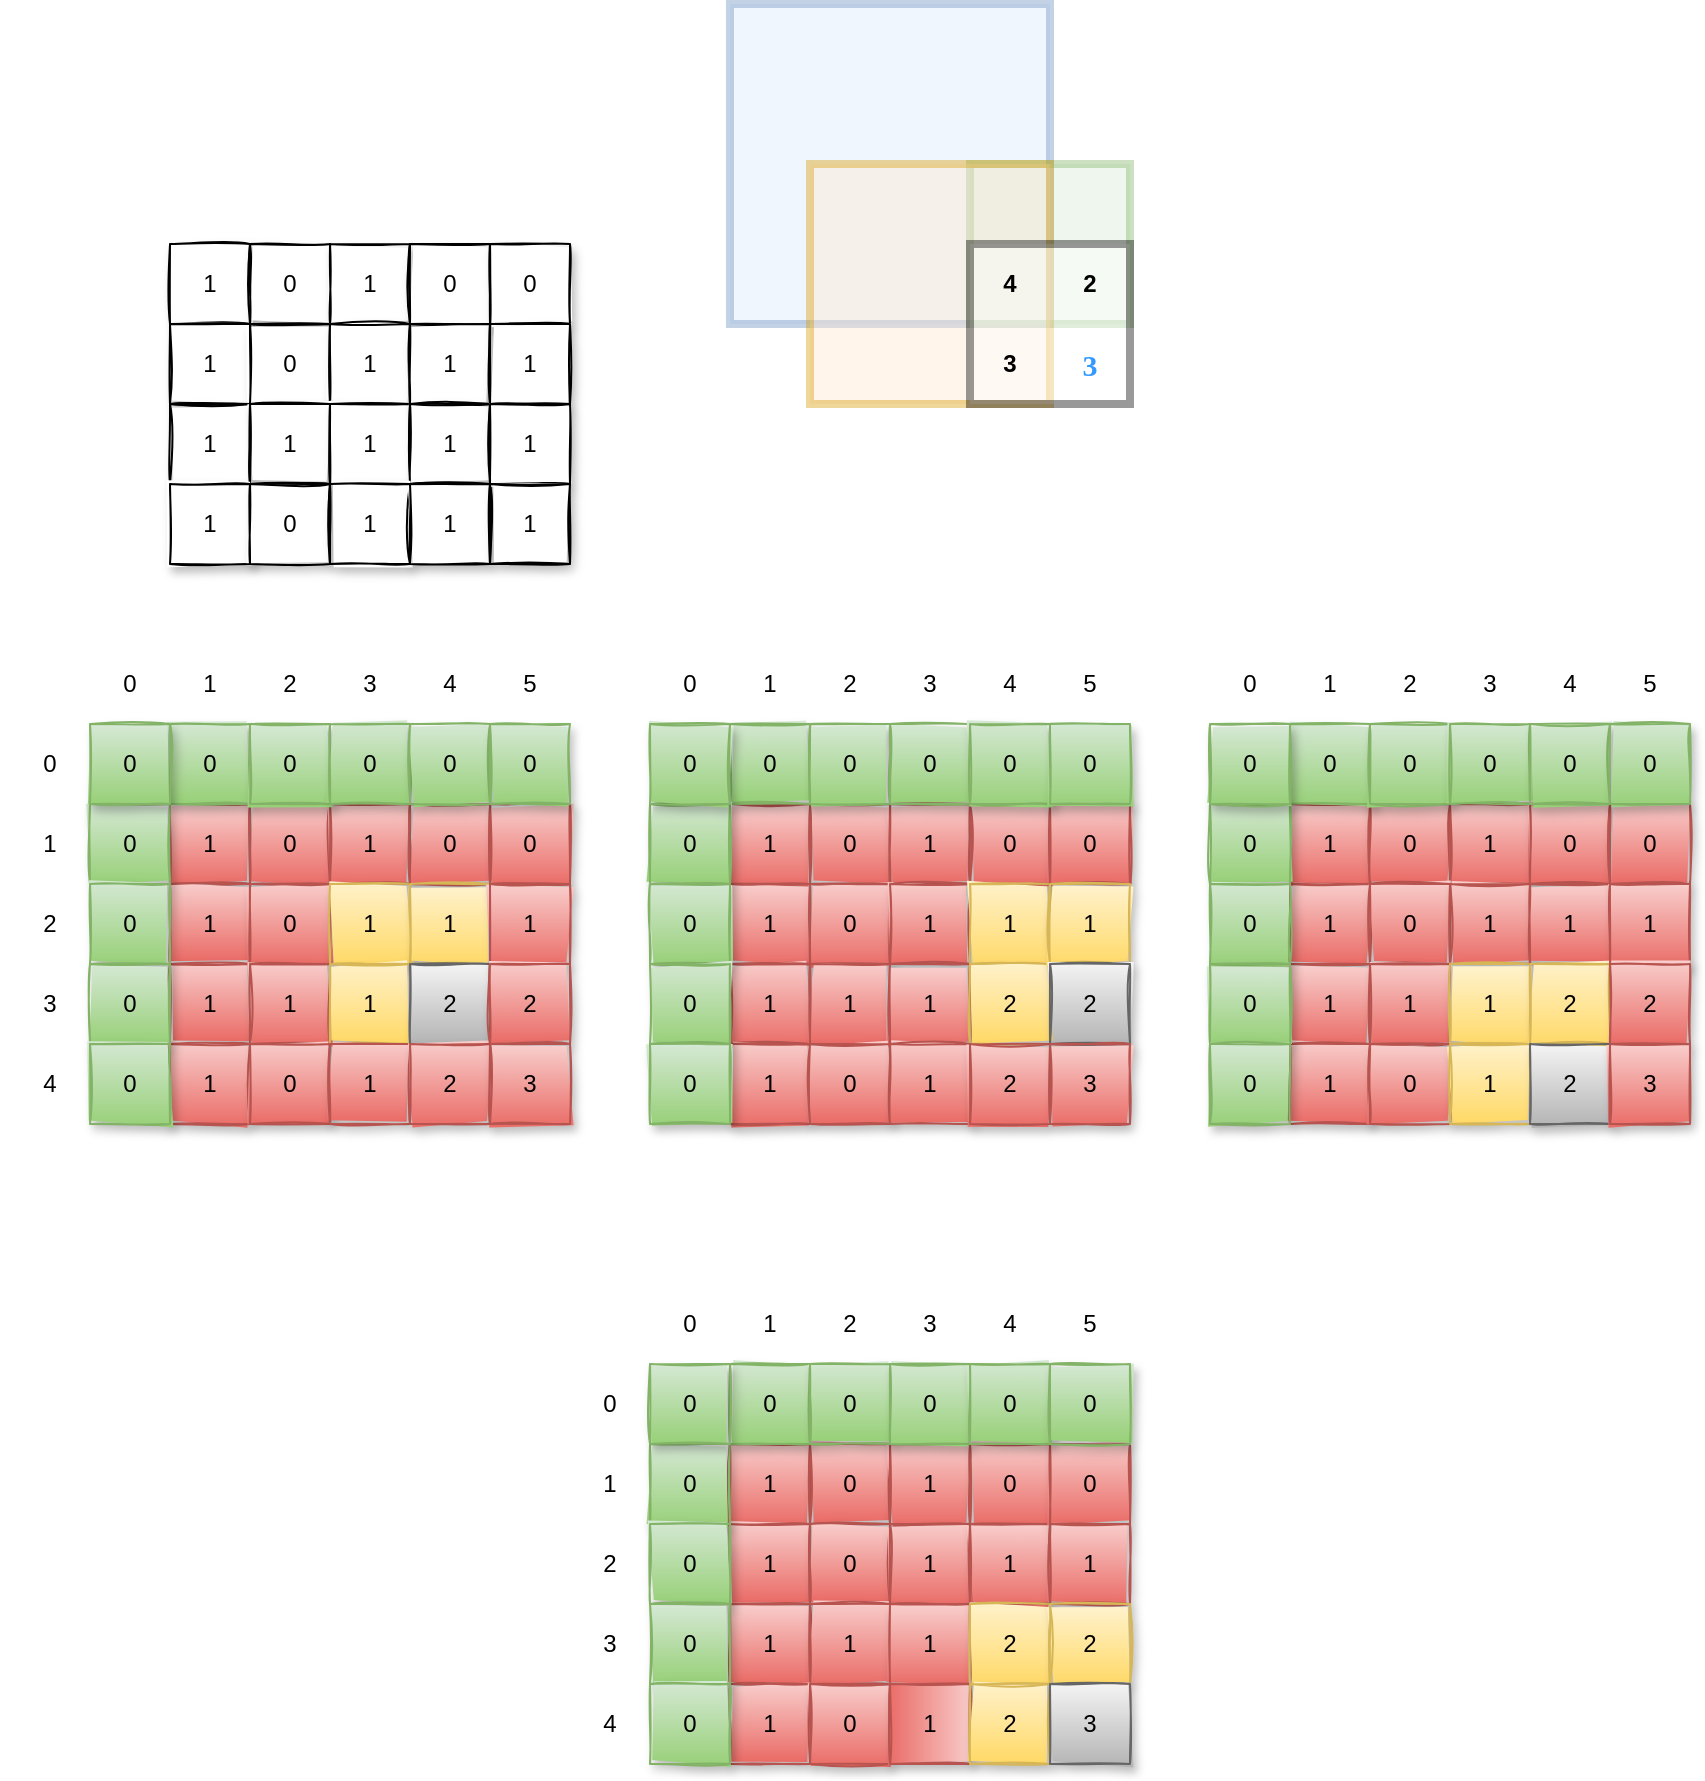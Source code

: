 <mxfile version="15.9.1" type="github">
  <diagram id="dqWJYfsdwivpEV-MMZth" name="第 1 页">
    <mxGraphModel dx="1042" dy="1843" grid="1" gridSize="10" guides="1" tooltips="1" connect="1" arrows="1" fold="1" page="1" pageScale="1" pageWidth="827" pageHeight="1169" math="0" shadow="0">
      <root>
        <mxCell id="0" />
        <mxCell id="1" parent="0" />
        <mxCell id="wx2qx-JsSSp1wpRwgON2-41" value="1" style="rounded=0;whiteSpace=wrap;html=1;shadow=1;sketch=1;glass=0;" vertex="1" parent="1">
          <mxGeometry x="160" y="120" width="40" height="40" as="geometry" />
        </mxCell>
        <mxCell id="wx2qx-JsSSp1wpRwgON2-42" value="0" style="rounded=0;whiteSpace=wrap;html=1;shadow=1;sketch=1;glass=0;" vertex="1" parent="1">
          <mxGeometry x="200" y="120" width="40" height="40" as="geometry" />
        </mxCell>
        <mxCell id="wx2qx-JsSSp1wpRwgON2-43" value="1" style="rounded=0;whiteSpace=wrap;html=1;shadow=1;sketch=1;glass=0;" vertex="1" parent="1">
          <mxGeometry x="240" y="120" width="40" height="40" as="geometry" />
        </mxCell>
        <mxCell id="wx2qx-JsSSp1wpRwgON2-44" value="1" style="rounded=0;whiteSpace=wrap;html=1;shadow=1;sketch=1;glass=0;" vertex="1" parent="1">
          <mxGeometry x="160" y="160" width="40" height="40" as="geometry" />
        </mxCell>
        <mxCell id="wx2qx-JsSSp1wpRwgON2-45" value="0" style="rounded=0;whiteSpace=wrap;html=1;shadow=1;sketch=1;glass=0;" vertex="1" parent="1">
          <mxGeometry x="200" y="160" width="40" height="40" as="geometry" />
        </mxCell>
        <mxCell id="wx2qx-JsSSp1wpRwgON2-46" value="1" style="rounded=0;whiteSpace=wrap;html=1;shadow=1;sketch=1;glass=0;" vertex="1" parent="1">
          <mxGeometry x="240" y="160" width="40" height="40" as="geometry" />
        </mxCell>
        <mxCell id="wx2qx-JsSSp1wpRwgON2-47" value="1" style="rounded=0;whiteSpace=wrap;html=1;shadow=1;sketch=1;glass=0;" vertex="1" parent="1">
          <mxGeometry x="160" y="200" width="40" height="40" as="geometry" />
        </mxCell>
        <mxCell id="wx2qx-JsSSp1wpRwgON2-48" value="1" style="rounded=0;whiteSpace=wrap;html=1;shadow=1;sketch=1;glass=0;" vertex="1" parent="1">
          <mxGeometry x="200" y="200" width="40" height="40" as="geometry" />
        </mxCell>
        <mxCell id="wx2qx-JsSSp1wpRwgON2-49" value="1" style="rounded=0;whiteSpace=wrap;html=1;shadow=1;sketch=1;glass=0;" vertex="1" parent="1">
          <mxGeometry x="240" y="200" width="40" height="40" as="geometry" />
        </mxCell>
        <mxCell id="wx2qx-JsSSp1wpRwgON2-50" value="0" style="rounded=0;whiteSpace=wrap;html=1;shadow=1;sketch=1;glass=0;" vertex="1" parent="1">
          <mxGeometry x="280" y="120" width="40" height="40" as="geometry" />
        </mxCell>
        <mxCell id="wx2qx-JsSSp1wpRwgON2-51" value="1" style="rounded=0;whiteSpace=wrap;html=1;shadow=1;sketch=1;glass=0;" vertex="1" parent="1">
          <mxGeometry x="280" y="160" width="40" height="40" as="geometry" />
        </mxCell>
        <mxCell id="wx2qx-JsSSp1wpRwgON2-52" value="1" style="rounded=0;whiteSpace=wrap;html=1;shadow=1;sketch=1;glass=0;" vertex="1" parent="1">
          <mxGeometry x="280" y="200" width="40" height="40" as="geometry" />
        </mxCell>
        <mxCell id="wx2qx-JsSSp1wpRwgON2-53" value="1" style="rounded=0;whiteSpace=wrap;html=1;shadow=1;sketch=1;glass=0;" vertex="1" parent="1">
          <mxGeometry x="160" y="240" width="40" height="40" as="geometry" />
        </mxCell>
        <mxCell id="wx2qx-JsSSp1wpRwgON2-54" value="0" style="rounded=0;whiteSpace=wrap;html=1;shadow=1;sketch=1;glass=0;" vertex="1" parent="1">
          <mxGeometry x="200" y="240" width="40" height="40" as="geometry" />
        </mxCell>
        <mxCell id="wx2qx-JsSSp1wpRwgON2-55" value="1" style="rounded=0;whiteSpace=wrap;html=1;shadow=1;sketch=1;glass=0;" vertex="1" parent="1">
          <mxGeometry x="240" y="240" width="40" height="40" as="geometry" />
        </mxCell>
        <mxCell id="wx2qx-JsSSp1wpRwgON2-56" value="1" style="rounded=0;whiteSpace=wrap;html=1;shadow=1;sketch=1;glass=0;" vertex="1" parent="1">
          <mxGeometry x="280" y="240" width="40" height="40" as="geometry" />
        </mxCell>
        <mxCell id="wx2qx-JsSSp1wpRwgON2-57" value="0" style="rounded=0;whiteSpace=wrap;html=1;shadow=1;sketch=1;glass=0;" vertex="1" parent="1">
          <mxGeometry x="320" y="120" width="40" height="40" as="geometry" />
        </mxCell>
        <mxCell id="wx2qx-JsSSp1wpRwgON2-58" value="1" style="rounded=0;whiteSpace=wrap;html=1;shadow=1;sketch=1;glass=0;" vertex="1" parent="1">
          <mxGeometry x="320" y="160" width="40" height="40" as="geometry" />
        </mxCell>
        <mxCell id="wx2qx-JsSSp1wpRwgON2-59" value="1" style="rounded=0;whiteSpace=wrap;html=1;shadow=1;sketch=1;glass=0;" vertex="1" parent="1">
          <mxGeometry x="320" y="200" width="40" height="40" as="geometry" />
        </mxCell>
        <mxCell id="wx2qx-JsSSp1wpRwgON2-63" value="1" style="rounded=0;whiteSpace=wrap;html=1;shadow=1;sketch=1;glass=0;" vertex="1" parent="1">
          <mxGeometry x="320" y="240" width="40" height="40" as="geometry" />
        </mxCell>
        <mxCell id="wx2qx-JsSSp1wpRwgON2-75" value="1" style="rounded=0;whiteSpace=wrap;html=1;shadow=1;sketch=1;glass=0;fillColor=#f8cecc;gradientColor=#ea6b66;strokeColor=#b85450;" vertex="1" parent="1">
          <mxGeometry x="160" y="400" width="40" height="40" as="geometry" />
        </mxCell>
        <mxCell id="wx2qx-JsSSp1wpRwgON2-76" value="0" style="rounded=0;whiteSpace=wrap;html=1;shadow=1;sketch=1;glass=0;fillColor=#f8cecc;gradientColor=#ea6b66;strokeColor=#b85450;" vertex="1" parent="1">
          <mxGeometry x="200" y="400" width="40" height="40" as="geometry" />
        </mxCell>
        <mxCell id="wx2qx-JsSSp1wpRwgON2-77" value="1" style="rounded=0;whiteSpace=wrap;html=1;shadow=1;sketch=1;glass=0;fillColor=#f8cecc;gradientColor=#ea6b66;strokeColor=#b85450;" vertex="1" parent="1">
          <mxGeometry x="240" y="400" width="40" height="40" as="geometry" />
        </mxCell>
        <mxCell id="wx2qx-JsSSp1wpRwgON2-78" value="1" style="rounded=0;whiteSpace=wrap;html=1;shadow=1;sketch=1;glass=0;fillColor=#f8cecc;gradientColor=#ea6b66;strokeColor=#b85450;" vertex="1" parent="1">
          <mxGeometry x="160" y="440" width="40" height="40" as="geometry" />
        </mxCell>
        <mxCell id="wx2qx-JsSSp1wpRwgON2-79" value="0" style="rounded=0;whiteSpace=wrap;html=1;shadow=1;sketch=1;glass=0;fillColor=#f8cecc;gradientColor=#ea6b66;strokeColor=#b85450;" vertex="1" parent="1">
          <mxGeometry x="200" y="440" width="40" height="40" as="geometry" />
        </mxCell>
        <mxCell id="wx2qx-JsSSp1wpRwgON2-80" value="1" style="rounded=0;whiteSpace=wrap;html=1;shadow=1;sketch=1;glass=0;fillColor=#fff2cc;gradientColor=#ffd966;strokeColor=#d6b656;" vertex="1" parent="1">
          <mxGeometry x="240" y="440" width="40" height="40" as="geometry" />
        </mxCell>
        <mxCell id="wx2qx-JsSSp1wpRwgON2-81" value="1" style="rounded=0;whiteSpace=wrap;html=1;shadow=1;sketch=1;glass=0;fillColor=#f8cecc;gradientColor=#ea6b66;strokeColor=#b85450;" vertex="1" parent="1">
          <mxGeometry x="160" y="480" width="40" height="40" as="geometry" />
        </mxCell>
        <mxCell id="wx2qx-JsSSp1wpRwgON2-82" value="1" style="rounded=0;whiteSpace=wrap;html=1;shadow=1;sketch=1;glass=0;fillColor=#f8cecc;gradientColor=#ea6b66;strokeColor=#b85450;" vertex="1" parent="1">
          <mxGeometry x="200" y="480" width="40" height="40" as="geometry" />
        </mxCell>
        <mxCell id="wx2qx-JsSSp1wpRwgON2-83" value="1" style="rounded=0;whiteSpace=wrap;html=1;shadow=1;sketch=1;glass=0;fillColor=#fff2cc;gradientColor=#ffd966;strokeColor=#d6b656;" vertex="1" parent="1">
          <mxGeometry x="240" y="480" width="40" height="40" as="geometry" />
        </mxCell>
        <mxCell id="wx2qx-JsSSp1wpRwgON2-84" value="0" style="rounded=0;whiteSpace=wrap;html=1;shadow=1;sketch=1;glass=0;fillColor=#f8cecc;gradientColor=#ea6b66;strokeColor=#b85450;" vertex="1" parent="1">
          <mxGeometry x="280" y="400" width="40" height="40" as="geometry" />
        </mxCell>
        <mxCell id="wx2qx-JsSSp1wpRwgON2-85" value="1" style="rounded=0;whiteSpace=wrap;html=1;shadow=1;sketch=1;glass=0;fillColor=#fff2cc;gradientColor=#ffd966;strokeColor=#d6b656;" vertex="1" parent="1">
          <mxGeometry x="280" y="440" width="40" height="40" as="geometry" />
        </mxCell>
        <mxCell id="wx2qx-JsSSp1wpRwgON2-86" value="2" style="rounded=0;whiteSpace=wrap;html=1;shadow=1;sketch=1;glass=0;fillColor=#f5f5f5;gradientColor=#b3b3b3;strokeColor=#666666;" vertex="1" parent="1">
          <mxGeometry x="280" y="480" width="40" height="40" as="geometry" />
        </mxCell>
        <mxCell id="wx2qx-JsSSp1wpRwgON2-87" value="1" style="rounded=0;whiteSpace=wrap;html=1;shadow=1;sketch=1;glass=0;fillColor=#f8cecc;gradientColor=#ea6b66;strokeColor=#b85450;" vertex="1" parent="1">
          <mxGeometry x="160" y="520" width="40" height="40" as="geometry" />
        </mxCell>
        <mxCell id="wx2qx-JsSSp1wpRwgON2-88" value="0" style="rounded=0;whiteSpace=wrap;html=1;shadow=1;sketch=1;glass=0;fillColor=#f8cecc;gradientColor=#ea6b66;strokeColor=#b85450;" vertex="1" parent="1">
          <mxGeometry x="200" y="520" width="40" height="40" as="geometry" />
        </mxCell>
        <mxCell id="wx2qx-JsSSp1wpRwgON2-89" value="1" style="rounded=0;whiteSpace=wrap;html=1;shadow=1;sketch=1;glass=0;fillColor=#f8cecc;gradientColor=#ea6b66;strokeColor=#b85450;" vertex="1" parent="1">
          <mxGeometry x="240" y="520" width="40" height="40" as="geometry" />
        </mxCell>
        <mxCell id="wx2qx-JsSSp1wpRwgON2-90" value="2" style="rounded=0;whiteSpace=wrap;html=1;shadow=1;sketch=1;glass=0;fillColor=#f8cecc;gradientColor=#ea6b66;strokeColor=#b85450;" vertex="1" parent="1">
          <mxGeometry x="280" y="520" width="40" height="40" as="geometry" />
        </mxCell>
        <mxCell id="wx2qx-JsSSp1wpRwgON2-91" value="0" style="rounded=0;whiteSpace=wrap;html=1;shadow=1;sketch=1;glass=0;fillColor=#f8cecc;gradientColor=#ea6b66;strokeColor=#b85450;" vertex="1" parent="1">
          <mxGeometry x="320" y="400" width="40" height="40" as="geometry" />
        </mxCell>
        <mxCell id="wx2qx-JsSSp1wpRwgON2-92" value="1" style="rounded=0;whiteSpace=wrap;html=1;shadow=1;sketch=1;glass=0;fillColor=#f8cecc;gradientColor=#ea6b66;strokeColor=#b85450;" vertex="1" parent="1">
          <mxGeometry x="320" y="440" width="40" height="40" as="geometry" />
        </mxCell>
        <mxCell id="wx2qx-JsSSp1wpRwgON2-93" value="2" style="rounded=0;whiteSpace=wrap;html=1;shadow=1;sketch=1;glass=0;fillColor=#f8cecc;gradientColor=#ea6b66;strokeColor=#b85450;" vertex="1" parent="1">
          <mxGeometry x="320" y="480" width="40" height="40" as="geometry" />
        </mxCell>
        <mxCell id="wx2qx-JsSSp1wpRwgON2-94" value="3" style="rounded=0;whiteSpace=wrap;html=1;shadow=1;sketch=1;glass=0;fillColor=#f8cecc;gradientColor=#ea6b66;strokeColor=#b85450;" vertex="1" parent="1">
          <mxGeometry x="320" y="520" width="40" height="40" as="geometry" />
        </mxCell>
        <mxCell id="wx2qx-JsSSp1wpRwgON2-95" value="0" style="rounded=0;whiteSpace=wrap;html=1;shadow=1;sketch=1;glass=0;fillColor=#d5e8d4;gradientColor=#97d077;strokeColor=#82b366;" vertex="1" parent="1">
          <mxGeometry x="160" y="360" width="40" height="40" as="geometry" />
        </mxCell>
        <mxCell id="wx2qx-JsSSp1wpRwgON2-96" value="0" style="rounded=0;whiteSpace=wrap;html=1;shadow=1;sketch=1;glass=0;fillColor=#d5e8d4;gradientColor=#97d077;strokeColor=#82b366;" vertex="1" parent="1">
          <mxGeometry x="200" y="360" width="40" height="40" as="geometry" />
        </mxCell>
        <mxCell id="wx2qx-JsSSp1wpRwgON2-97" value="0" style="rounded=0;whiteSpace=wrap;html=1;shadow=1;sketch=1;glass=0;fillColor=#d5e8d4;gradientColor=#97d077;strokeColor=#82b366;" vertex="1" parent="1">
          <mxGeometry x="240" y="360" width="40" height="40" as="geometry" />
        </mxCell>
        <mxCell id="wx2qx-JsSSp1wpRwgON2-98" value="0" style="rounded=0;whiteSpace=wrap;html=1;shadow=1;sketch=1;glass=0;fillColor=#d5e8d4;gradientColor=#97d077;strokeColor=#82b366;" vertex="1" parent="1">
          <mxGeometry x="280" y="360" width="40" height="40" as="geometry" />
        </mxCell>
        <mxCell id="wx2qx-JsSSp1wpRwgON2-99" value="0" style="rounded=0;whiteSpace=wrap;html=1;shadow=1;sketch=1;glass=0;fillColor=#d5e8d4;gradientColor=#97d077;strokeColor=#82b366;" vertex="1" parent="1">
          <mxGeometry x="320" y="360" width="40" height="40" as="geometry" />
        </mxCell>
        <mxCell id="wx2qx-JsSSp1wpRwgON2-100" value="0" style="rounded=0;whiteSpace=wrap;html=1;shadow=1;sketch=1;glass=0;fillColor=#d5e8d4;gradientColor=#97d077;strokeColor=#82b366;" vertex="1" parent="1">
          <mxGeometry x="120" y="400" width="40" height="40" as="geometry" />
        </mxCell>
        <mxCell id="wx2qx-JsSSp1wpRwgON2-101" value="0" style="rounded=0;whiteSpace=wrap;html=1;shadow=1;sketch=1;glass=0;fillColor=#d5e8d4;gradientColor=#97d077;strokeColor=#82b366;" vertex="1" parent="1">
          <mxGeometry x="120" y="440" width="40" height="40" as="geometry" />
        </mxCell>
        <mxCell id="wx2qx-JsSSp1wpRwgON2-102" value="0" style="rounded=0;whiteSpace=wrap;html=1;shadow=1;sketch=1;glass=0;fillColor=#d5e8d4;gradientColor=#97d077;strokeColor=#82b366;" vertex="1" parent="1">
          <mxGeometry x="120" y="480" width="40" height="40" as="geometry" />
        </mxCell>
        <mxCell id="wx2qx-JsSSp1wpRwgON2-103" value="0" style="rounded=0;whiteSpace=wrap;html=1;shadow=1;sketch=1;glass=0;fillColor=#d5e8d4;gradientColor=#97d077;strokeColor=#82b366;" vertex="1" parent="1">
          <mxGeometry x="120" y="520" width="40" height="40" as="geometry" />
        </mxCell>
        <mxCell id="wx2qx-JsSSp1wpRwgON2-104" value="0" style="rounded=0;whiteSpace=wrap;html=1;shadow=1;sketch=1;glass=0;fillColor=#d5e8d4;gradientColor=#97d077;strokeColor=#82b366;" vertex="1" parent="1">
          <mxGeometry x="120" y="360" width="40" height="40" as="geometry" />
        </mxCell>
        <mxCell id="wx2qx-JsSSp1wpRwgON2-106" value="1" style="rounded=0;whiteSpace=wrap;html=1;shadow=1;sketch=1;glass=0;fillColor=#f8cecc;gradientColor=#ea6b66;strokeColor=#b85450;" vertex="1" parent="1">
          <mxGeometry x="440" y="400" width="40" height="40" as="geometry" />
        </mxCell>
        <mxCell id="wx2qx-JsSSp1wpRwgON2-107" value="0" style="rounded=0;whiteSpace=wrap;html=1;shadow=1;sketch=1;glass=0;fillColor=#f8cecc;gradientColor=#ea6b66;strokeColor=#b85450;" vertex="1" parent="1">
          <mxGeometry x="480" y="400" width="40" height="40" as="geometry" />
        </mxCell>
        <mxCell id="wx2qx-JsSSp1wpRwgON2-108" value="1" style="rounded=0;whiteSpace=wrap;html=1;shadow=1;sketch=1;glass=0;fillColor=#f8cecc;gradientColor=#ea6b66;strokeColor=#b85450;" vertex="1" parent="1">
          <mxGeometry x="520" y="400" width="40" height="40" as="geometry" />
        </mxCell>
        <mxCell id="wx2qx-JsSSp1wpRwgON2-109" value="1" style="rounded=0;whiteSpace=wrap;html=1;shadow=1;sketch=1;glass=0;fillColor=#f8cecc;gradientColor=#ea6b66;strokeColor=#b85450;" vertex="1" parent="1">
          <mxGeometry x="440" y="440" width="40" height="40" as="geometry" />
        </mxCell>
        <mxCell id="wx2qx-JsSSp1wpRwgON2-110" value="0" style="rounded=0;whiteSpace=wrap;html=1;shadow=1;sketch=1;glass=0;fillColor=#f8cecc;gradientColor=#ea6b66;strokeColor=#b85450;" vertex="1" parent="1">
          <mxGeometry x="480" y="440" width="40" height="40" as="geometry" />
        </mxCell>
        <mxCell id="wx2qx-JsSSp1wpRwgON2-111" value="1" style="rounded=0;whiteSpace=wrap;html=1;shadow=1;sketch=1;glass=0;fillColor=#f8cecc;gradientColor=#ea6b66;strokeColor=#b85450;" vertex="1" parent="1">
          <mxGeometry x="520" y="440" width="40" height="40" as="geometry" />
        </mxCell>
        <mxCell id="wx2qx-JsSSp1wpRwgON2-112" value="1" style="rounded=0;whiteSpace=wrap;html=1;shadow=1;sketch=1;glass=0;fillColor=#f8cecc;gradientColor=#ea6b66;strokeColor=#b85450;" vertex="1" parent="1">
          <mxGeometry x="440" y="480" width="40" height="40" as="geometry" />
        </mxCell>
        <mxCell id="wx2qx-JsSSp1wpRwgON2-113" value="1" style="rounded=0;whiteSpace=wrap;html=1;shadow=1;sketch=1;glass=0;fillColor=#f8cecc;gradientColor=#ea6b66;strokeColor=#b85450;" vertex="1" parent="1">
          <mxGeometry x="480" y="480" width="40" height="40" as="geometry" />
        </mxCell>
        <mxCell id="wx2qx-JsSSp1wpRwgON2-114" value="1" style="rounded=0;whiteSpace=wrap;html=1;shadow=1;sketch=1;glass=0;fillColor=#f8cecc;gradientColor=#ea6b66;strokeColor=#b85450;" vertex="1" parent="1">
          <mxGeometry x="520" y="480" width="40" height="40" as="geometry" />
        </mxCell>
        <mxCell id="wx2qx-JsSSp1wpRwgON2-115" value="0" style="rounded=0;whiteSpace=wrap;html=1;shadow=1;sketch=1;glass=0;fillColor=#f8cecc;gradientColor=#ea6b66;strokeColor=#b85450;" vertex="1" parent="1">
          <mxGeometry x="560" y="400" width="40" height="40" as="geometry" />
        </mxCell>
        <mxCell id="wx2qx-JsSSp1wpRwgON2-116" value="1" style="rounded=0;whiteSpace=wrap;html=1;shadow=1;sketch=1;glass=0;fillColor=#fff2cc;gradientColor=#ffd966;strokeColor=#d6b656;" vertex="1" parent="1">
          <mxGeometry x="560" y="440" width="40" height="40" as="geometry" />
        </mxCell>
        <mxCell id="wx2qx-JsSSp1wpRwgON2-117" value="2" style="rounded=0;whiteSpace=wrap;html=1;shadow=1;sketch=1;glass=0;fillColor=#fff2cc;gradientColor=#ffd966;strokeColor=#d6b656;" vertex="1" parent="1">
          <mxGeometry x="560" y="480" width="40" height="40" as="geometry" />
        </mxCell>
        <mxCell id="wx2qx-JsSSp1wpRwgON2-118" value="1" style="rounded=0;whiteSpace=wrap;html=1;shadow=1;sketch=1;glass=0;fillColor=#f8cecc;gradientColor=#ea6b66;strokeColor=#b85450;" vertex="1" parent="1">
          <mxGeometry x="440" y="520" width="40" height="40" as="geometry" />
        </mxCell>
        <mxCell id="wx2qx-JsSSp1wpRwgON2-119" value="0" style="rounded=0;whiteSpace=wrap;html=1;shadow=1;sketch=1;glass=0;fillColor=#f8cecc;gradientColor=#ea6b66;strokeColor=#b85450;" vertex="1" parent="1">
          <mxGeometry x="480" y="520" width="40" height="40" as="geometry" />
        </mxCell>
        <mxCell id="wx2qx-JsSSp1wpRwgON2-120" value="1" style="rounded=0;whiteSpace=wrap;html=1;shadow=1;sketch=1;glass=0;fillColor=#f8cecc;gradientColor=#ea6b66;strokeColor=#b85450;" vertex="1" parent="1">
          <mxGeometry x="520" y="520" width="40" height="40" as="geometry" />
        </mxCell>
        <mxCell id="wx2qx-JsSSp1wpRwgON2-121" value="2" style="rounded=0;whiteSpace=wrap;html=1;shadow=1;sketch=1;glass=0;fillColor=#f8cecc;gradientColor=#ea6b66;strokeColor=#b85450;" vertex="1" parent="1">
          <mxGeometry x="560" y="520" width="40" height="40" as="geometry" />
        </mxCell>
        <mxCell id="wx2qx-JsSSp1wpRwgON2-122" value="0" style="rounded=0;whiteSpace=wrap;html=1;shadow=1;sketch=1;glass=0;fillColor=#f8cecc;gradientColor=#ea6b66;strokeColor=#b85450;" vertex="1" parent="1">
          <mxGeometry x="600" y="400" width="40" height="40" as="geometry" />
        </mxCell>
        <mxCell id="wx2qx-JsSSp1wpRwgON2-123" value="1" style="rounded=0;whiteSpace=wrap;html=1;shadow=1;sketch=1;glass=0;fillColor=#fff2cc;gradientColor=#ffd966;strokeColor=#d6b656;" vertex="1" parent="1">
          <mxGeometry x="600" y="440" width="40" height="40" as="geometry" />
        </mxCell>
        <mxCell id="wx2qx-JsSSp1wpRwgON2-124" value="2" style="rounded=0;whiteSpace=wrap;html=1;shadow=1;sketch=1;glass=0;fillColor=#f5f5f5;gradientColor=#b3b3b3;strokeColor=#666666;" vertex="1" parent="1">
          <mxGeometry x="600" y="480" width="40" height="40" as="geometry" />
        </mxCell>
        <mxCell id="wx2qx-JsSSp1wpRwgON2-125" value="3" style="rounded=0;whiteSpace=wrap;html=1;shadow=1;sketch=1;glass=0;fillColor=#f8cecc;gradientColor=#ea6b66;strokeColor=#b85450;" vertex="1" parent="1">
          <mxGeometry x="600" y="520" width="40" height="40" as="geometry" />
        </mxCell>
        <mxCell id="wx2qx-JsSSp1wpRwgON2-126" value="0" style="rounded=0;whiteSpace=wrap;html=1;shadow=1;sketch=1;glass=0;fillColor=#d5e8d4;gradientColor=#97d077;strokeColor=#82b366;" vertex="1" parent="1">
          <mxGeometry x="440" y="360" width="40" height="40" as="geometry" />
        </mxCell>
        <mxCell id="wx2qx-JsSSp1wpRwgON2-127" value="0" style="rounded=0;whiteSpace=wrap;html=1;shadow=1;sketch=1;glass=0;fillColor=#d5e8d4;gradientColor=#97d077;strokeColor=#82b366;" vertex="1" parent="1">
          <mxGeometry x="480" y="360" width="40" height="40" as="geometry" />
        </mxCell>
        <mxCell id="wx2qx-JsSSp1wpRwgON2-128" value="0" style="rounded=0;whiteSpace=wrap;html=1;shadow=1;sketch=1;glass=0;fillColor=#d5e8d4;gradientColor=#97d077;strokeColor=#82b366;" vertex="1" parent="1">
          <mxGeometry x="520" y="360" width="40" height="40" as="geometry" />
        </mxCell>
        <mxCell id="wx2qx-JsSSp1wpRwgON2-129" value="0" style="rounded=0;whiteSpace=wrap;html=1;shadow=1;sketch=1;glass=0;fillColor=#d5e8d4;gradientColor=#97d077;strokeColor=#82b366;" vertex="1" parent="1">
          <mxGeometry x="560" y="360" width="40" height="40" as="geometry" />
        </mxCell>
        <mxCell id="wx2qx-JsSSp1wpRwgON2-130" value="0" style="rounded=0;whiteSpace=wrap;html=1;shadow=1;sketch=1;glass=0;fillColor=#d5e8d4;gradientColor=#97d077;strokeColor=#82b366;" vertex="1" parent="1">
          <mxGeometry x="600" y="360" width="40" height="40" as="geometry" />
        </mxCell>
        <mxCell id="wx2qx-JsSSp1wpRwgON2-131" value="0" style="rounded=0;whiteSpace=wrap;html=1;shadow=1;sketch=1;glass=0;fillColor=#d5e8d4;gradientColor=#97d077;strokeColor=#82b366;" vertex="1" parent="1">
          <mxGeometry x="400" y="400" width="40" height="40" as="geometry" />
        </mxCell>
        <mxCell id="wx2qx-JsSSp1wpRwgON2-132" value="0" style="rounded=0;whiteSpace=wrap;html=1;shadow=1;sketch=1;glass=0;fillColor=#d5e8d4;gradientColor=#97d077;strokeColor=#82b366;" vertex="1" parent="1">
          <mxGeometry x="400" y="440" width="40" height="40" as="geometry" />
        </mxCell>
        <mxCell id="wx2qx-JsSSp1wpRwgON2-133" value="0" style="rounded=0;whiteSpace=wrap;html=1;shadow=1;sketch=1;glass=0;fillColor=#d5e8d4;gradientColor=#97d077;strokeColor=#82b366;" vertex="1" parent="1">
          <mxGeometry x="400" y="480" width="40" height="40" as="geometry" />
        </mxCell>
        <mxCell id="wx2qx-JsSSp1wpRwgON2-134" value="0" style="rounded=0;whiteSpace=wrap;html=1;shadow=1;sketch=1;glass=0;fillColor=#d5e8d4;gradientColor=#97d077;strokeColor=#82b366;" vertex="1" parent="1">
          <mxGeometry x="400" y="520" width="40" height="40" as="geometry" />
        </mxCell>
        <mxCell id="wx2qx-JsSSp1wpRwgON2-135" value="0" style="rounded=0;whiteSpace=wrap;html=1;shadow=1;sketch=1;glass=0;fillColor=#d5e8d4;gradientColor=#97d077;strokeColor=#82b366;" vertex="1" parent="1">
          <mxGeometry x="400" y="360" width="40" height="40" as="geometry" />
        </mxCell>
        <mxCell id="wx2qx-JsSSp1wpRwgON2-136" value="1" style="rounded=0;whiteSpace=wrap;html=1;shadow=1;sketch=1;glass=0;fillColor=#f8cecc;gradientColor=#ea6b66;strokeColor=#b85450;" vertex="1" parent="1">
          <mxGeometry x="720" y="400" width="40" height="40" as="geometry" />
        </mxCell>
        <mxCell id="wx2qx-JsSSp1wpRwgON2-137" value="0" style="rounded=0;whiteSpace=wrap;html=1;shadow=1;sketch=1;glass=0;fillColor=#f8cecc;gradientColor=#ea6b66;strokeColor=#b85450;" vertex="1" parent="1">
          <mxGeometry x="760" y="400" width="40" height="40" as="geometry" />
        </mxCell>
        <mxCell id="wx2qx-JsSSp1wpRwgON2-138" value="1" style="rounded=0;whiteSpace=wrap;html=1;shadow=1;sketch=1;glass=0;fillColor=#f8cecc;gradientColor=#ea6b66;strokeColor=#b85450;" vertex="1" parent="1">
          <mxGeometry x="800" y="400" width="40" height="40" as="geometry" />
        </mxCell>
        <mxCell id="wx2qx-JsSSp1wpRwgON2-139" value="1" style="rounded=0;whiteSpace=wrap;html=1;shadow=1;sketch=1;glass=0;fillColor=#f8cecc;gradientColor=#ea6b66;strokeColor=#b85450;" vertex="1" parent="1">
          <mxGeometry x="720" y="440" width="40" height="40" as="geometry" />
        </mxCell>
        <mxCell id="wx2qx-JsSSp1wpRwgON2-140" value="0" style="rounded=0;whiteSpace=wrap;html=1;shadow=1;sketch=1;glass=0;fillColor=#f8cecc;gradientColor=#ea6b66;strokeColor=#b85450;" vertex="1" parent="1">
          <mxGeometry x="760" y="440" width="40" height="40" as="geometry" />
        </mxCell>
        <mxCell id="wx2qx-JsSSp1wpRwgON2-141" value="1" style="rounded=0;whiteSpace=wrap;html=1;shadow=1;sketch=1;glass=0;fillColor=#f8cecc;gradientColor=#ea6b66;strokeColor=#b85450;" vertex="1" parent="1">
          <mxGeometry x="800" y="440" width="40" height="40" as="geometry" />
        </mxCell>
        <mxCell id="wx2qx-JsSSp1wpRwgON2-142" value="1" style="rounded=0;whiteSpace=wrap;html=1;shadow=1;sketch=1;glass=0;fillColor=#f8cecc;gradientColor=#ea6b66;strokeColor=#b85450;" vertex="1" parent="1">
          <mxGeometry x="720" y="480" width="40" height="40" as="geometry" />
        </mxCell>
        <mxCell id="wx2qx-JsSSp1wpRwgON2-143" value="1" style="rounded=0;whiteSpace=wrap;html=1;shadow=1;sketch=1;glass=0;fillColor=#f8cecc;gradientColor=#ea6b66;strokeColor=#b85450;" vertex="1" parent="1">
          <mxGeometry x="760" y="480" width="40" height="40" as="geometry" />
        </mxCell>
        <mxCell id="wx2qx-JsSSp1wpRwgON2-144" value="1" style="rounded=0;whiteSpace=wrap;html=1;shadow=1;sketch=1;glass=0;fillColor=#fff2cc;gradientColor=#ffd966;strokeColor=#d6b656;" vertex="1" parent="1">
          <mxGeometry x="800" y="480" width="40" height="40" as="geometry" />
        </mxCell>
        <mxCell id="wx2qx-JsSSp1wpRwgON2-145" value="0" style="rounded=0;whiteSpace=wrap;html=1;shadow=1;sketch=1;glass=0;fillColor=#f8cecc;gradientColor=#ea6b66;strokeColor=#b85450;" vertex="1" parent="1">
          <mxGeometry x="840" y="400" width="40" height="40" as="geometry" />
        </mxCell>
        <mxCell id="wx2qx-JsSSp1wpRwgON2-146" value="1" style="rounded=0;whiteSpace=wrap;html=1;shadow=1;sketch=1;glass=0;fillColor=#f8cecc;gradientColor=#ea6b66;strokeColor=#b85450;" vertex="1" parent="1">
          <mxGeometry x="840" y="440" width="40" height="40" as="geometry" />
        </mxCell>
        <mxCell id="wx2qx-JsSSp1wpRwgON2-147" value="2" style="rounded=0;whiteSpace=wrap;html=1;shadow=1;sketch=1;glass=0;fillColor=#fff2cc;gradientColor=#ffd966;strokeColor=#d6b656;" vertex="1" parent="1">
          <mxGeometry x="840" y="480" width="40" height="40" as="geometry" />
        </mxCell>
        <mxCell id="wx2qx-JsSSp1wpRwgON2-148" value="1" style="rounded=0;whiteSpace=wrap;html=1;shadow=1;sketch=1;glass=0;fillColor=#f8cecc;gradientColor=#ea6b66;strokeColor=#b85450;" vertex="1" parent="1">
          <mxGeometry x="720" y="520" width="40" height="40" as="geometry" />
        </mxCell>
        <mxCell id="wx2qx-JsSSp1wpRwgON2-149" value="0" style="rounded=0;whiteSpace=wrap;html=1;shadow=1;sketch=1;glass=0;fillColor=#f8cecc;gradientColor=#ea6b66;strokeColor=#b85450;" vertex="1" parent="1">
          <mxGeometry x="760" y="520" width="40" height="40" as="geometry" />
        </mxCell>
        <mxCell id="wx2qx-JsSSp1wpRwgON2-150" value="1" style="rounded=0;whiteSpace=wrap;html=1;shadow=1;sketch=1;glass=0;fillColor=#fff2cc;gradientColor=#ffd966;strokeColor=#d6b656;" vertex="1" parent="1">
          <mxGeometry x="800" y="520" width="40" height="40" as="geometry" />
        </mxCell>
        <mxCell id="wx2qx-JsSSp1wpRwgON2-151" value="2" style="rounded=0;whiteSpace=wrap;html=1;shadow=1;sketch=1;glass=0;fillColor=#f5f5f5;gradientColor=#b3b3b3;strokeColor=#666666;" vertex="1" parent="1">
          <mxGeometry x="840" y="520" width="40" height="40" as="geometry" />
        </mxCell>
        <mxCell id="wx2qx-JsSSp1wpRwgON2-152" value="0" style="rounded=0;whiteSpace=wrap;html=1;shadow=1;sketch=1;glass=0;fillColor=#f8cecc;gradientColor=#ea6b66;strokeColor=#b85450;" vertex="1" parent="1">
          <mxGeometry x="880" y="400" width="40" height="40" as="geometry" />
        </mxCell>
        <mxCell id="wx2qx-JsSSp1wpRwgON2-153" value="1" style="rounded=0;whiteSpace=wrap;html=1;shadow=1;sketch=1;glass=0;fillColor=#f8cecc;gradientColor=#ea6b66;strokeColor=#b85450;" vertex="1" parent="1">
          <mxGeometry x="880" y="440" width="40" height="40" as="geometry" />
        </mxCell>
        <mxCell id="wx2qx-JsSSp1wpRwgON2-154" value="2" style="rounded=0;whiteSpace=wrap;html=1;shadow=1;sketch=1;glass=0;fillColor=#f8cecc;gradientColor=#ea6b66;strokeColor=#b85450;" vertex="1" parent="1">
          <mxGeometry x="880" y="480" width="40" height="40" as="geometry" />
        </mxCell>
        <mxCell id="wx2qx-JsSSp1wpRwgON2-155" value="3" style="rounded=0;whiteSpace=wrap;html=1;shadow=1;sketch=1;glass=0;fillColor=#f8cecc;gradientColor=#ea6b66;strokeColor=#b85450;" vertex="1" parent="1">
          <mxGeometry x="880" y="520" width="40" height="40" as="geometry" />
        </mxCell>
        <mxCell id="wx2qx-JsSSp1wpRwgON2-156" value="0" style="rounded=0;whiteSpace=wrap;html=1;shadow=1;sketch=1;glass=0;fillColor=#d5e8d4;gradientColor=#97d077;strokeColor=#82b366;" vertex="1" parent="1">
          <mxGeometry x="720" y="360" width="40" height="40" as="geometry" />
        </mxCell>
        <mxCell id="wx2qx-JsSSp1wpRwgON2-157" value="0" style="rounded=0;whiteSpace=wrap;html=1;shadow=1;sketch=1;glass=0;fillColor=#d5e8d4;gradientColor=#97d077;strokeColor=#82b366;" vertex="1" parent="1">
          <mxGeometry x="760" y="360" width="40" height="40" as="geometry" />
        </mxCell>
        <mxCell id="wx2qx-JsSSp1wpRwgON2-158" value="0" style="rounded=0;whiteSpace=wrap;html=1;shadow=1;sketch=1;glass=0;fillColor=#d5e8d4;gradientColor=#97d077;strokeColor=#82b366;" vertex="1" parent="1">
          <mxGeometry x="800" y="360" width="40" height="40" as="geometry" />
        </mxCell>
        <mxCell id="wx2qx-JsSSp1wpRwgON2-159" value="0" style="rounded=0;whiteSpace=wrap;html=1;shadow=1;sketch=1;glass=0;fillColor=#d5e8d4;gradientColor=#97d077;strokeColor=#82b366;" vertex="1" parent="1">
          <mxGeometry x="840" y="360" width="40" height="40" as="geometry" />
        </mxCell>
        <mxCell id="wx2qx-JsSSp1wpRwgON2-160" value="0" style="rounded=0;whiteSpace=wrap;html=1;shadow=1;sketch=1;glass=0;fillColor=#d5e8d4;gradientColor=#97d077;strokeColor=#82b366;" vertex="1" parent="1">
          <mxGeometry x="880" y="360" width="40" height="40" as="geometry" />
        </mxCell>
        <mxCell id="wx2qx-JsSSp1wpRwgON2-161" value="0" style="rounded=0;whiteSpace=wrap;html=1;shadow=1;sketch=1;glass=0;fillColor=#d5e8d4;gradientColor=#97d077;strokeColor=#82b366;" vertex="1" parent="1">
          <mxGeometry x="680" y="400" width="40" height="40" as="geometry" />
        </mxCell>
        <mxCell id="wx2qx-JsSSp1wpRwgON2-162" value="0" style="rounded=0;whiteSpace=wrap;html=1;shadow=1;sketch=1;glass=0;fillColor=#d5e8d4;gradientColor=#97d077;strokeColor=#82b366;" vertex="1" parent="1">
          <mxGeometry x="680" y="440" width="40" height="40" as="geometry" />
        </mxCell>
        <mxCell id="wx2qx-JsSSp1wpRwgON2-163" value="0" style="rounded=0;whiteSpace=wrap;html=1;shadow=1;sketch=1;glass=0;fillColor=#d5e8d4;gradientColor=#97d077;strokeColor=#82b366;" vertex="1" parent="1">
          <mxGeometry x="680" y="480" width="40" height="40" as="geometry" />
        </mxCell>
        <mxCell id="wx2qx-JsSSp1wpRwgON2-164" value="0" style="rounded=0;whiteSpace=wrap;html=1;shadow=1;sketch=1;glass=0;fillColor=#d5e8d4;gradientColor=#97d077;strokeColor=#82b366;" vertex="1" parent="1">
          <mxGeometry x="680" y="520" width="40" height="40" as="geometry" />
        </mxCell>
        <mxCell id="wx2qx-JsSSp1wpRwgON2-165" value="0" style="rounded=0;whiteSpace=wrap;html=1;shadow=1;sketch=1;glass=0;fillColor=#d5e8d4;gradientColor=#97d077;strokeColor=#82b366;" vertex="1" parent="1">
          <mxGeometry x="680" y="360" width="40" height="40" as="geometry" />
        </mxCell>
        <mxCell id="wx2qx-JsSSp1wpRwgON2-166" value="1" style="rounded=0;whiteSpace=wrap;html=1;shadow=1;sketch=1;glass=0;fillColor=#f8cecc;gradientColor=#ea6b66;strokeColor=#b85450;" vertex="1" parent="1">
          <mxGeometry x="440" y="720" width="40" height="40" as="geometry" />
        </mxCell>
        <mxCell id="wx2qx-JsSSp1wpRwgON2-167" value="0" style="rounded=0;whiteSpace=wrap;html=1;shadow=1;sketch=1;glass=0;fillColor=#f8cecc;gradientColor=#ea6b66;strokeColor=#b85450;" vertex="1" parent="1">
          <mxGeometry x="480" y="720" width="40" height="40" as="geometry" />
        </mxCell>
        <mxCell id="wx2qx-JsSSp1wpRwgON2-168" value="1" style="rounded=0;whiteSpace=wrap;html=1;shadow=1;sketch=1;glass=0;fillColor=#f8cecc;gradientColor=#ea6b66;strokeColor=#b85450;" vertex="1" parent="1">
          <mxGeometry x="520" y="720" width="40" height="40" as="geometry" />
        </mxCell>
        <mxCell id="wx2qx-JsSSp1wpRwgON2-169" value="1" style="rounded=0;whiteSpace=wrap;html=1;shadow=1;sketch=1;glass=0;fillColor=#f8cecc;gradientColor=#ea6b66;strokeColor=#b85450;" vertex="1" parent="1">
          <mxGeometry x="440" y="760" width="40" height="40" as="geometry" />
        </mxCell>
        <mxCell id="wx2qx-JsSSp1wpRwgON2-170" value="0" style="rounded=0;whiteSpace=wrap;html=1;shadow=1;sketch=1;glass=0;fillColor=#f8cecc;gradientColor=#ea6b66;strokeColor=#b85450;" vertex="1" parent="1">
          <mxGeometry x="480" y="760" width="40" height="40" as="geometry" />
        </mxCell>
        <mxCell id="wx2qx-JsSSp1wpRwgON2-171" value="1" style="rounded=0;whiteSpace=wrap;html=1;shadow=1;sketch=1;glass=0;fillColor=#f8cecc;gradientColor=#ea6b66;strokeColor=#b85450;" vertex="1" parent="1">
          <mxGeometry x="520" y="760" width="40" height="40" as="geometry" />
        </mxCell>
        <mxCell id="wx2qx-JsSSp1wpRwgON2-172" value="1" style="rounded=0;whiteSpace=wrap;html=1;shadow=1;sketch=1;glass=0;fillColor=#f8cecc;gradientColor=#ea6b66;strokeColor=#b85450;" vertex="1" parent="1">
          <mxGeometry x="440" y="800" width="40" height="40" as="geometry" />
        </mxCell>
        <mxCell id="wx2qx-JsSSp1wpRwgON2-173" value="1" style="rounded=0;whiteSpace=wrap;html=1;shadow=1;sketch=1;glass=0;fillColor=#f8cecc;gradientColor=#ea6b66;strokeColor=#b85450;" vertex="1" parent="1">
          <mxGeometry x="480" y="800" width="40" height="40" as="geometry" />
        </mxCell>
        <mxCell id="wx2qx-JsSSp1wpRwgON2-174" value="1" style="rounded=0;whiteSpace=wrap;html=1;shadow=1;sketch=1;glass=0;fillColor=#f8cecc;gradientColor=#ea6b66;strokeColor=#b85450;" vertex="1" parent="1">
          <mxGeometry x="520" y="800" width="40" height="40" as="geometry" />
        </mxCell>
        <mxCell id="wx2qx-JsSSp1wpRwgON2-175" value="0" style="rounded=0;whiteSpace=wrap;html=1;shadow=1;sketch=1;glass=0;fillColor=#f8cecc;gradientColor=#ea6b66;strokeColor=#b85450;" vertex="1" parent="1">
          <mxGeometry x="560" y="720" width="40" height="40" as="geometry" />
        </mxCell>
        <mxCell id="wx2qx-JsSSp1wpRwgON2-176" value="1" style="rounded=0;whiteSpace=wrap;html=1;shadow=1;sketch=1;glass=0;fillColor=#f8cecc;gradientColor=#ea6b66;strokeColor=#b85450;" vertex="1" parent="1">
          <mxGeometry x="560" y="760" width="40" height="40" as="geometry" />
        </mxCell>
        <mxCell id="wx2qx-JsSSp1wpRwgON2-177" value="2" style="rounded=0;whiteSpace=wrap;html=1;shadow=1;sketch=1;glass=0;fillColor=#fff2cc;gradientColor=#ffd966;strokeColor=#d6b656;" vertex="1" parent="1">
          <mxGeometry x="560" y="800" width="40" height="40" as="geometry" />
        </mxCell>
        <mxCell id="wx2qx-JsSSp1wpRwgON2-178" value="1" style="rounded=0;whiteSpace=wrap;html=1;shadow=1;sketch=1;glass=0;fillColor=#f8cecc;gradientColor=#ea6b66;strokeColor=#b85450;" vertex="1" parent="1">
          <mxGeometry x="440" y="840" width="40" height="40" as="geometry" />
        </mxCell>
        <mxCell id="wx2qx-JsSSp1wpRwgON2-179" value="0" style="rounded=0;whiteSpace=wrap;html=1;shadow=1;sketch=1;glass=0;fillColor=#f8cecc;gradientColor=#ea6b66;strokeColor=#b85450;" vertex="1" parent="1">
          <mxGeometry x="480" y="840" width="40" height="40" as="geometry" />
        </mxCell>
        <mxCell id="wx2qx-JsSSp1wpRwgON2-180" value="1" style="rounded=0;whiteSpace=wrap;html=1;shadow=1;sketch=1;glass=0;fillColor=#f8cecc;gradientColor=#ea6b66;strokeColor=#b85450;direction=south;" vertex="1" parent="1">
          <mxGeometry x="520" y="840" width="40" height="40" as="geometry" />
        </mxCell>
        <mxCell id="wx2qx-JsSSp1wpRwgON2-181" value="2" style="rounded=0;whiteSpace=wrap;html=1;shadow=1;sketch=1;glass=0;fillColor=#fff2cc;gradientColor=#ffd966;strokeColor=#d6b656;" vertex="1" parent="1">
          <mxGeometry x="560" y="840" width="40" height="40" as="geometry" />
        </mxCell>
        <mxCell id="wx2qx-JsSSp1wpRwgON2-182" value="0" style="rounded=0;whiteSpace=wrap;html=1;shadow=1;sketch=1;glass=0;fillColor=#f8cecc;gradientColor=#ea6b66;strokeColor=#b85450;" vertex="1" parent="1">
          <mxGeometry x="600" y="720" width="40" height="40" as="geometry" />
        </mxCell>
        <mxCell id="wx2qx-JsSSp1wpRwgON2-183" value="1" style="rounded=0;whiteSpace=wrap;html=1;shadow=1;sketch=1;glass=0;fillColor=#f8cecc;gradientColor=#ea6b66;strokeColor=#b85450;" vertex="1" parent="1">
          <mxGeometry x="600" y="760" width="40" height="40" as="geometry" />
        </mxCell>
        <mxCell id="wx2qx-JsSSp1wpRwgON2-184" value="2" style="rounded=0;whiteSpace=wrap;html=1;shadow=1;sketch=1;glass=0;fillColor=#fff2cc;gradientColor=#ffd966;strokeColor=#d6b656;" vertex="1" parent="1">
          <mxGeometry x="600" y="800" width="40" height="40" as="geometry" />
        </mxCell>
        <mxCell id="wx2qx-JsSSp1wpRwgON2-185" value="3" style="rounded=0;whiteSpace=wrap;html=1;shadow=1;sketch=1;glass=0;fillColor=#f5f5f5;gradientColor=#b3b3b3;strokeColor=#666666;" vertex="1" parent="1">
          <mxGeometry x="600" y="840" width="40" height="40" as="geometry" />
        </mxCell>
        <mxCell id="wx2qx-JsSSp1wpRwgON2-186" value="0" style="rounded=0;whiteSpace=wrap;html=1;shadow=1;sketch=1;glass=0;fillColor=#d5e8d4;gradientColor=#97d077;strokeColor=#82b366;" vertex="1" parent="1">
          <mxGeometry x="440" y="680" width="40" height="40" as="geometry" />
        </mxCell>
        <mxCell id="wx2qx-JsSSp1wpRwgON2-187" value="0" style="rounded=0;whiteSpace=wrap;html=1;shadow=1;sketch=1;glass=0;fillColor=#d5e8d4;gradientColor=#97d077;strokeColor=#82b366;" vertex="1" parent="1">
          <mxGeometry x="480" y="680" width="40" height="40" as="geometry" />
        </mxCell>
        <mxCell id="wx2qx-JsSSp1wpRwgON2-188" value="0" style="rounded=0;whiteSpace=wrap;html=1;shadow=1;sketch=1;glass=0;fillColor=#d5e8d4;gradientColor=#97d077;strokeColor=#82b366;" vertex="1" parent="1">
          <mxGeometry x="520" y="680" width="40" height="40" as="geometry" />
        </mxCell>
        <mxCell id="wx2qx-JsSSp1wpRwgON2-189" value="0" style="rounded=0;whiteSpace=wrap;html=1;shadow=1;sketch=1;glass=0;fillColor=#d5e8d4;gradientColor=#97d077;strokeColor=#82b366;" vertex="1" parent="1">
          <mxGeometry x="560" y="680" width="40" height="40" as="geometry" />
        </mxCell>
        <mxCell id="wx2qx-JsSSp1wpRwgON2-190" value="0" style="rounded=0;whiteSpace=wrap;html=1;shadow=1;sketch=1;glass=0;fillColor=#d5e8d4;gradientColor=#97d077;strokeColor=#82b366;" vertex="1" parent="1">
          <mxGeometry x="600" y="680" width="40" height="40" as="geometry" />
        </mxCell>
        <mxCell id="wx2qx-JsSSp1wpRwgON2-191" value="0" style="rounded=0;whiteSpace=wrap;html=1;shadow=1;sketch=1;glass=0;fillColor=#d5e8d4;gradientColor=#97d077;strokeColor=#82b366;" vertex="1" parent="1">
          <mxGeometry x="400" y="720" width="40" height="40" as="geometry" />
        </mxCell>
        <mxCell id="wx2qx-JsSSp1wpRwgON2-192" value="0" style="rounded=0;whiteSpace=wrap;html=1;shadow=1;sketch=1;glass=0;fillColor=#d5e8d4;gradientColor=#97d077;strokeColor=#82b366;" vertex="1" parent="1">
          <mxGeometry x="400" y="760" width="40" height="40" as="geometry" />
        </mxCell>
        <mxCell id="wx2qx-JsSSp1wpRwgON2-193" value="0" style="rounded=0;whiteSpace=wrap;html=1;shadow=1;sketch=1;glass=0;fillColor=#d5e8d4;gradientColor=#97d077;strokeColor=#82b366;" vertex="1" parent="1">
          <mxGeometry x="400" y="800" width="40" height="40" as="geometry" />
        </mxCell>
        <mxCell id="wx2qx-JsSSp1wpRwgON2-194" value="0" style="rounded=0;whiteSpace=wrap;html=1;shadow=1;sketch=1;glass=0;fillColor=#d5e8d4;gradientColor=#97d077;strokeColor=#82b366;" vertex="1" parent="1">
          <mxGeometry x="400" y="840" width="40" height="40" as="geometry" />
        </mxCell>
        <mxCell id="wx2qx-JsSSp1wpRwgON2-195" value="0" style="rounded=0;whiteSpace=wrap;html=1;shadow=1;sketch=1;glass=0;fillColor=#d5e8d4;gradientColor=#97d077;strokeColor=#82b366;" vertex="1" parent="1">
          <mxGeometry x="400" y="680" width="40" height="40" as="geometry" />
        </mxCell>
        <mxCell id="wx2qx-JsSSp1wpRwgON2-199" value="1" style="rounded=0;whiteSpace=wrap;html=1;shadow=1;sketch=1;glass=0;opacity=0;" vertex="1" parent="1">
          <mxGeometry x="160" y="320" width="40" height="40" as="geometry" />
        </mxCell>
        <mxCell id="wx2qx-JsSSp1wpRwgON2-200" value="2" style="rounded=0;whiteSpace=wrap;html=1;shadow=1;sketch=1;glass=0;opacity=0;" vertex="1" parent="1">
          <mxGeometry x="200" y="320" width="40" height="40" as="geometry" />
        </mxCell>
        <mxCell id="wx2qx-JsSSp1wpRwgON2-201" value="3" style="rounded=0;whiteSpace=wrap;html=1;shadow=1;sketch=1;glass=0;opacity=0;" vertex="1" parent="1">
          <mxGeometry x="240" y="320" width="40" height="40" as="geometry" />
        </mxCell>
        <mxCell id="wx2qx-JsSSp1wpRwgON2-202" value="4" style="rounded=0;whiteSpace=wrap;html=1;shadow=1;sketch=1;glass=0;opacity=0;" vertex="1" parent="1">
          <mxGeometry x="280" y="320" width="40" height="40" as="geometry" />
        </mxCell>
        <mxCell id="wx2qx-JsSSp1wpRwgON2-203" value="5" style="rounded=0;whiteSpace=wrap;html=1;shadow=1;sketch=1;glass=0;opacity=0;" vertex="1" parent="1">
          <mxGeometry x="320" y="320" width="40" height="40" as="geometry" />
        </mxCell>
        <mxCell id="wx2qx-JsSSp1wpRwgON2-204" value="0" style="rounded=0;whiteSpace=wrap;html=1;shadow=1;sketch=1;glass=0;opacity=0;" vertex="1" parent="1">
          <mxGeometry x="120" y="320" width="40" height="40" as="geometry" />
        </mxCell>
        <mxCell id="wx2qx-JsSSp1wpRwgON2-211" value="1" style="rounded=0;whiteSpace=wrap;html=1;shadow=1;sketch=1;glass=0;fillColor=#d5e8d4;gradientColor=#97d077;strokeColor=#82b366;opacity=0;" vertex="1" parent="1">
          <mxGeometry x="80" y="400" width="40" height="40" as="geometry" />
        </mxCell>
        <mxCell id="wx2qx-JsSSp1wpRwgON2-212" value="2" style="rounded=0;whiteSpace=wrap;html=1;shadow=1;sketch=1;glass=0;fillColor=#d5e8d4;gradientColor=#97d077;strokeColor=#82b366;opacity=0;" vertex="1" parent="1">
          <mxGeometry x="80" y="440" width="40" height="40" as="geometry" />
        </mxCell>
        <mxCell id="wx2qx-JsSSp1wpRwgON2-213" value="3" style="rounded=0;whiteSpace=wrap;html=1;shadow=1;sketch=1;glass=0;fillColor=#d5e8d4;gradientColor=#97d077;strokeColor=#82b366;opacity=0;" vertex="1" parent="1">
          <mxGeometry x="80" y="480" width="40" height="40" as="geometry" />
        </mxCell>
        <mxCell id="wx2qx-JsSSp1wpRwgON2-214" value="4" style="rounded=0;whiteSpace=wrap;html=1;shadow=1;sketch=1;glass=0;fillColor=#d5e8d4;gradientColor=#97d077;strokeColor=#82b366;opacity=0;" vertex="1" parent="1">
          <mxGeometry x="80" y="520" width="40" height="40" as="geometry" />
        </mxCell>
        <mxCell id="wx2qx-JsSSp1wpRwgON2-215" value="0" style="rounded=0;whiteSpace=wrap;html=1;shadow=1;sketch=1;glass=0;fillColor=#d5e8d4;gradientColor=#97d077;strokeColor=#82b366;opacity=0;" vertex="1" parent="1">
          <mxGeometry x="80" y="360" width="40" height="40" as="geometry" />
        </mxCell>
        <mxCell id="wx2qx-JsSSp1wpRwgON2-217" value="1" style="rounded=0;whiteSpace=wrap;html=1;shadow=1;sketch=1;glass=0;opacity=0;" vertex="1" parent="1">
          <mxGeometry x="440" y="320" width="40" height="40" as="geometry" />
        </mxCell>
        <mxCell id="wx2qx-JsSSp1wpRwgON2-218" value="2" style="rounded=0;whiteSpace=wrap;html=1;shadow=1;sketch=1;glass=0;opacity=0;" vertex="1" parent="1">
          <mxGeometry x="480" y="320" width="40" height="40" as="geometry" />
        </mxCell>
        <mxCell id="wx2qx-JsSSp1wpRwgON2-219" value="3" style="rounded=0;whiteSpace=wrap;html=1;shadow=1;sketch=1;glass=0;opacity=0;" vertex="1" parent="1">
          <mxGeometry x="520" y="320" width="40" height="40" as="geometry" />
        </mxCell>
        <mxCell id="wx2qx-JsSSp1wpRwgON2-220" value="4" style="rounded=0;whiteSpace=wrap;html=1;shadow=1;sketch=1;glass=0;opacity=0;" vertex="1" parent="1">
          <mxGeometry x="560" y="320" width="40" height="40" as="geometry" />
        </mxCell>
        <mxCell id="wx2qx-JsSSp1wpRwgON2-221" value="5" style="rounded=0;whiteSpace=wrap;html=1;shadow=1;sketch=1;glass=0;opacity=0;" vertex="1" parent="1">
          <mxGeometry x="600" y="320" width="40" height="40" as="geometry" />
        </mxCell>
        <mxCell id="wx2qx-JsSSp1wpRwgON2-222" value="0" style="rounded=0;whiteSpace=wrap;html=1;shadow=1;sketch=1;glass=0;opacity=0;" vertex="1" parent="1">
          <mxGeometry x="400" y="320" width="40" height="40" as="geometry" />
        </mxCell>
        <mxCell id="wx2qx-JsSSp1wpRwgON2-223" value="1" style="rounded=0;whiteSpace=wrap;html=1;shadow=1;sketch=1;glass=0;opacity=0;" vertex="1" parent="1">
          <mxGeometry x="720" y="320" width="40" height="40" as="geometry" />
        </mxCell>
        <mxCell id="wx2qx-JsSSp1wpRwgON2-224" value="2" style="rounded=0;whiteSpace=wrap;html=1;shadow=1;sketch=1;glass=0;opacity=0;" vertex="1" parent="1">
          <mxGeometry x="760" y="320" width="40" height="40" as="geometry" />
        </mxCell>
        <mxCell id="wx2qx-JsSSp1wpRwgON2-225" value="3" style="rounded=0;whiteSpace=wrap;html=1;shadow=1;sketch=1;glass=0;opacity=0;" vertex="1" parent="1">
          <mxGeometry x="800" y="320" width="40" height="40" as="geometry" />
        </mxCell>
        <mxCell id="wx2qx-JsSSp1wpRwgON2-226" value="4" style="rounded=0;whiteSpace=wrap;html=1;shadow=1;sketch=1;glass=0;opacity=0;" vertex="1" parent="1">
          <mxGeometry x="840" y="320" width="40" height="40" as="geometry" />
        </mxCell>
        <mxCell id="wx2qx-JsSSp1wpRwgON2-227" value="5" style="rounded=0;whiteSpace=wrap;html=1;shadow=1;sketch=1;glass=0;opacity=0;" vertex="1" parent="1">
          <mxGeometry x="880" y="320" width="40" height="40" as="geometry" />
        </mxCell>
        <mxCell id="wx2qx-JsSSp1wpRwgON2-228" value="0" style="rounded=0;whiteSpace=wrap;html=1;shadow=1;sketch=1;glass=0;opacity=0;" vertex="1" parent="1">
          <mxGeometry x="680" y="320" width="40" height="40" as="geometry" />
        </mxCell>
        <mxCell id="wx2qx-JsSSp1wpRwgON2-229" value="1" style="rounded=0;whiteSpace=wrap;html=1;shadow=1;sketch=1;glass=0;opacity=0;" vertex="1" parent="1">
          <mxGeometry x="440" y="640" width="40" height="40" as="geometry" />
        </mxCell>
        <mxCell id="wx2qx-JsSSp1wpRwgON2-230" value="2" style="rounded=0;whiteSpace=wrap;html=1;shadow=1;sketch=1;glass=0;opacity=0;" vertex="1" parent="1">
          <mxGeometry x="480" y="640" width="40" height="40" as="geometry" />
        </mxCell>
        <mxCell id="wx2qx-JsSSp1wpRwgON2-231" value="3" style="rounded=0;whiteSpace=wrap;html=1;shadow=1;sketch=1;glass=0;opacity=0;" vertex="1" parent="1">
          <mxGeometry x="520" y="640" width="40" height="40" as="geometry" />
        </mxCell>
        <mxCell id="wx2qx-JsSSp1wpRwgON2-232" value="4" style="rounded=0;whiteSpace=wrap;html=1;shadow=1;sketch=1;glass=0;opacity=0;" vertex="1" parent="1">
          <mxGeometry x="560" y="640" width="40" height="40" as="geometry" />
        </mxCell>
        <mxCell id="wx2qx-JsSSp1wpRwgON2-233" value="5" style="rounded=0;whiteSpace=wrap;html=1;shadow=1;sketch=1;glass=0;opacity=0;" vertex="1" parent="1">
          <mxGeometry x="600" y="640" width="40" height="40" as="geometry" />
        </mxCell>
        <mxCell id="wx2qx-JsSSp1wpRwgON2-234" value="0" style="rounded=0;whiteSpace=wrap;html=1;shadow=1;sketch=1;glass=0;opacity=0;" vertex="1" parent="1">
          <mxGeometry x="400" y="640" width="40" height="40" as="geometry" />
        </mxCell>
        <mxCell id="wx2qx-JsSSp1wpRwgON2-235" value="1" style="rounded=0;whiteSpace=wrap;html=1;shadow=1;sketch=1;glass=0;fillColor=#d5e8d4;gradientColor=#97d077;strokeColor=#82b366;opacity=0;" vertex="1" parent="1">
          <mxGeometry x="360" y="720" width="40" height="40" as="geometry" />
        </mxCell>
        <mxCell id="wx2qx-JsSSp1wpRwgON2-236" value="2" style="rounded=0;whiteSpace=wrap;html=1;shadow=1;sketch=1;glass=0;fillColor=#d5e8d4;gradientColor=#97d077;strokeColor=#82b366;opacity=0;" vertex="1" parent="1">
          <mxGeometry x="360" y="760" width="40" height="40" as="geometry" />
        </mxCell>
        <mxCell id="wx2qx-JsSSp1wpRwgON2-237" value="3" style="rounded=0;whiteSpace=wrap;html=1;shadow=1;sketch=1;glass=0;fillColor=#d5e8d4;gradientColor=#97d077;strokeColor=#82b366;opacity=0;" vertex="1" parent="1">
          <mxGeometry x="360" y="800" width="40" height="40" as="geometry" />
        </mxCell>
        <mxCell id="wx2qx-JsSSp1wpRwgON2-238" value="4" style="rounded=0;whiteSpace=wrap;html=1;shadow=1;sketch=1;glass=0;fillColor=#d5e8d4;gradientColor=#97d077;strokeColor=#82b366;opacity=0;" vertex="1" parent="1">
          <mxGeometry x="360" y="840" width="40" height="40" as="geometry" />
        </mxCell>
        <mxCell id="wx2qx-JsSSp1wpRwgON2-239" value="0" style="rounded=0;whiteSpace=wrap;html=1;shadow=1;sketch=1;glass=0;fillColor=#d5e8d4;gradientColor=#97d077;strokeColor=#82b366;opacity=0;" vertex="1" parent="1">
          <mxGeometry x="360" y="680" width="40" height="40" as="geometry" />
        </mxCell>
        <mxCell id="wx2qx-JsSSp1wpRwgON2-240" value="" style="whiteSpace=wrap;html=1;aspect=fixed;rounded=0;shadow=0;glass=0;sketch=0;strokeColor=#6c8ebf;strokeWidth=4;opacity=40;fillColor=#dae8fc;" vertex="1" parent="1">
          <mxGeometry x="440" width="160" height="160" as="geometry" />
        </mxCell>
        <mxCell id="wx2qx-JsSSp1wpRwgON2-241" value="" style="whiteSpace=wrap;html=1;aspect=fixed;rounded=0;shadow=0;glass=0;sketch=0;strokeColor=#82b366;strokeWidth=4;opacity=40;fillColor=#d5e8d4;" vertex="1" parent="1">
          <mxGeometry x="560" y="80" width="80" height="80" as="geometry" />
        </mxCell>
        <mxCell id="wx2qx-JsSSp1wpRwgON2-242" value="" style="whiteSpace=wrap;html=1;aspect=fixed;rounded=0;shadow=0;glass=0;sketch=0;strokeColor=#d79b00;strokeWidth=4;opacity=40;fillColor=#ffe6cc;" vertex="1" parent="1">
          <mxGeometry x="480" y="80" width="120" height="120" as="geometry" />
        </mxCell>
        <mxCell id="wx2qx-JsSSp1wpRwgON2-243" value="" style="whiteSpace=wrap;html=1;aspect=fixed;rounded=0;shadow=0;glass=0;sketch=0;strokeColor=#000000;strokeWidth=4;gradientColor=none;opacity=40;" vertex="1" parent="1">
          <mxGeometry x="560" y="120" width="80" height="80" as="geometry" />
        </mxCell>
        <mxCell id="wx2qx-JsSSp1wpRwgON2-244" value="&lt;b&gt;4&lt;/b&gt;" style="rounded=0;whiteSpace=wrap;html=1;shadow=0;glass=0;sketch=0;strokeColor=#000000;strokeWidth=1;gradientColor=none;opacity=0;" vertex="1" parent="1">
          <mxGeometry x="560" y="120" width="40" height="40" as="geometry" />
        </mxCell>
        <mxCell id="wx2qx-JsSSp1wpRwgON2-245" value="&lt;b&gt;2&lt;/b&gt;" style="rounded=0;whiteSpace=wrap;html=1;shadow=0;glass=0;sketch=0;strokeColor=#000000;strokeWidth=1;gradientColor=none;opacity=0;" vertex="1" parent="1">
          <mxGeometry x="600" y="120" width="40" height="40" as="geometry" />
        </mxCell>
        <mxCell id="wx2qx-JsSSp1wpRwgON2-246" value="&lt;b&gt;3&lt;/b&gt;" style="rounded=0;whiteSpace=wrap;html=1;shadow=0;glass=0;sketch=0;strokeColor=#000000;strokeWidth=1;gradientColor=none;opacity=0;" vertex="1" parent="1">
          <mxGeometry x="560" y="160" width="40" height="40" as="geometry" />
        </mxCell>
        <mxCell id="wx2qx-JsSSp1wpRwgON2-247" value="&lt;font color=&quot;#3399ff&quot; face=&quot;Comic Sans MS&quot; size=&quot;1&quot;&gt;&lt;b style=&quot;font-size: 15px&quot;&gt;3&lt;/b&gt;&lt;/font&gt;" style="rounded=0;whiteSpace=wrap;html=1;shadow=0;glass=0;sketch=0;strokeColor=#000000;strokeWidth=1;gradientColor=none;opacity=0;" vertex="1" parent="1">
          <mxGeometry x="600" y="160" width="40" height="40" as="geometry" />
        </mxCell>
      </root>
    </mxGraphModel>
  </diagram>
</mxfile>
